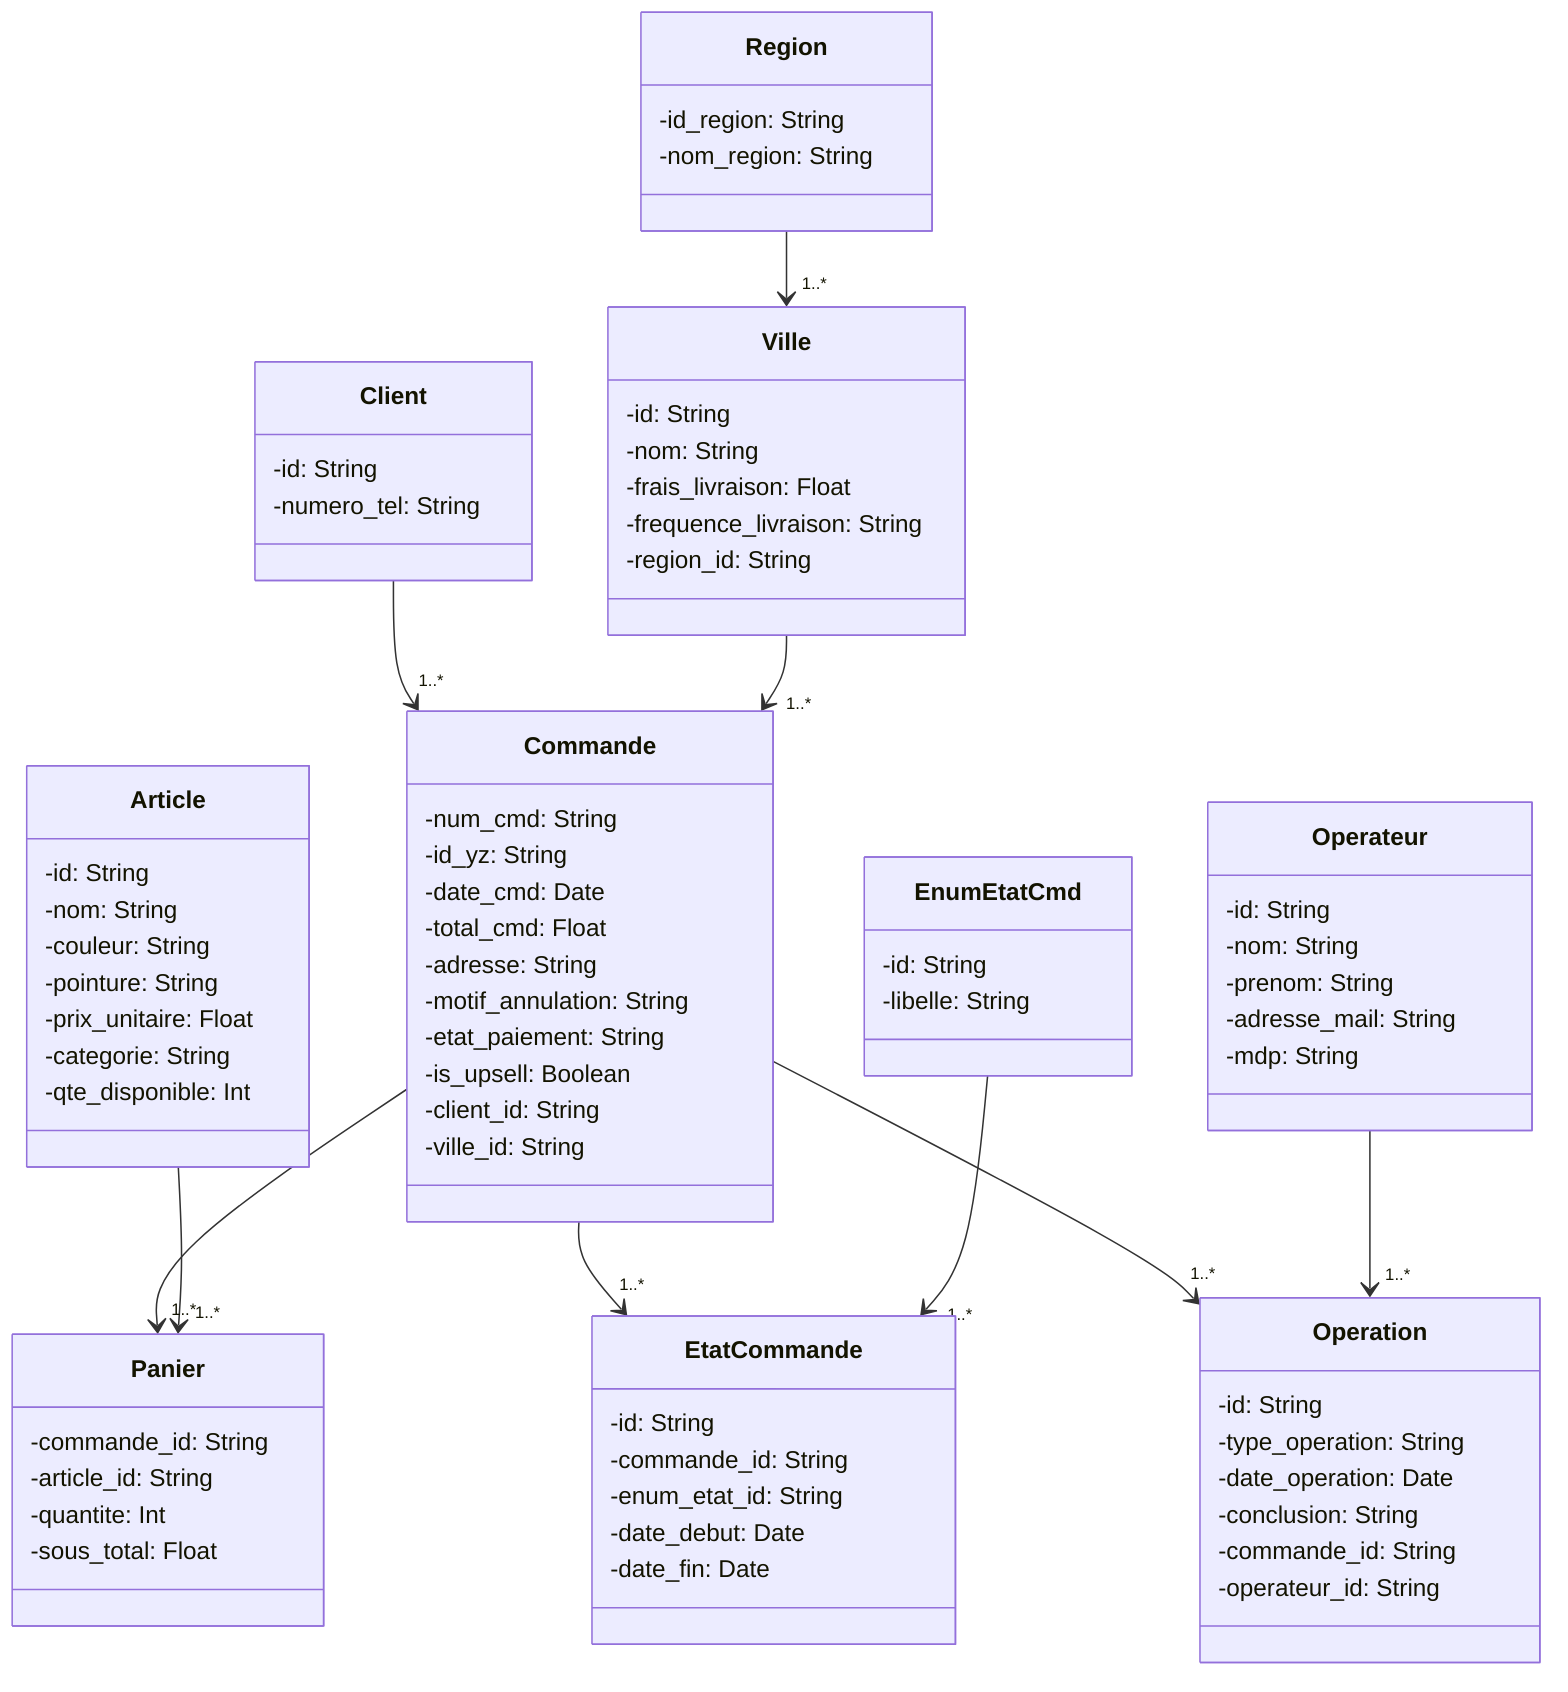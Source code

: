 classDiagram
    class Commande {
        -num_cmd: String
        -id_yz: String
        -date_cmd: Date
        -total_cmd: Float
        -adresse: String
        -motif_annulation: String
        -etat_paiement: String
        -is_upsell: Boolean
        -client_id: String
        -ville_id: String
    }

    class Article {
        -id: String
        -nom: String
        -couleur: String
        -pointure: String
        -prix_unitaire: Float
        -categorie: String
        -qte_disponible: Int
    }

    class Panier {
        -commande_id: String
        -article_id: String
        -quantite: Int
        -sous_total: Float
    }

    class Client {
        -id: String
        -numero_tel: String
    }

    class EnumEtatCmd {
        -id: String
        -libelle: String
    }

    class EtatCommande {
        -id: String
        -commande_id: String
        -enum_etat_id: String
        -date_debut: Date
        -date_fin: Date
    }

    class Ville {
        -id: String
        -nom: String
        -frais_livraison: Float
        -frequence_livraison: String
        -region_id: String
    }

    class Region {
        -id_region: String
        -nom_region: String
    }

    class Operateur {
        -id: String
        -nom: String
        -prenom: String
        -adresse_mail: String
        -mdp: String
    }

    class Operation {
        -id: String
        -type_operation: String
        -date_operation: Date
        -conclusion: String
        -commande_id: String
        -operateur_id: String
    }

    Commande --> "1..*" Panier
    Article --> "1..*" Panier
    Client --> "1..*" Commande
    Ville --> "1..*" Commande
    Region --> "1..*" Ville
    Commande --> "1..*" EtatCommande
    EnumEtatCmd --> "1..*" EtatCommande
    Commande --> "1..*" Operation
    Operateur --> "1..*" Operation